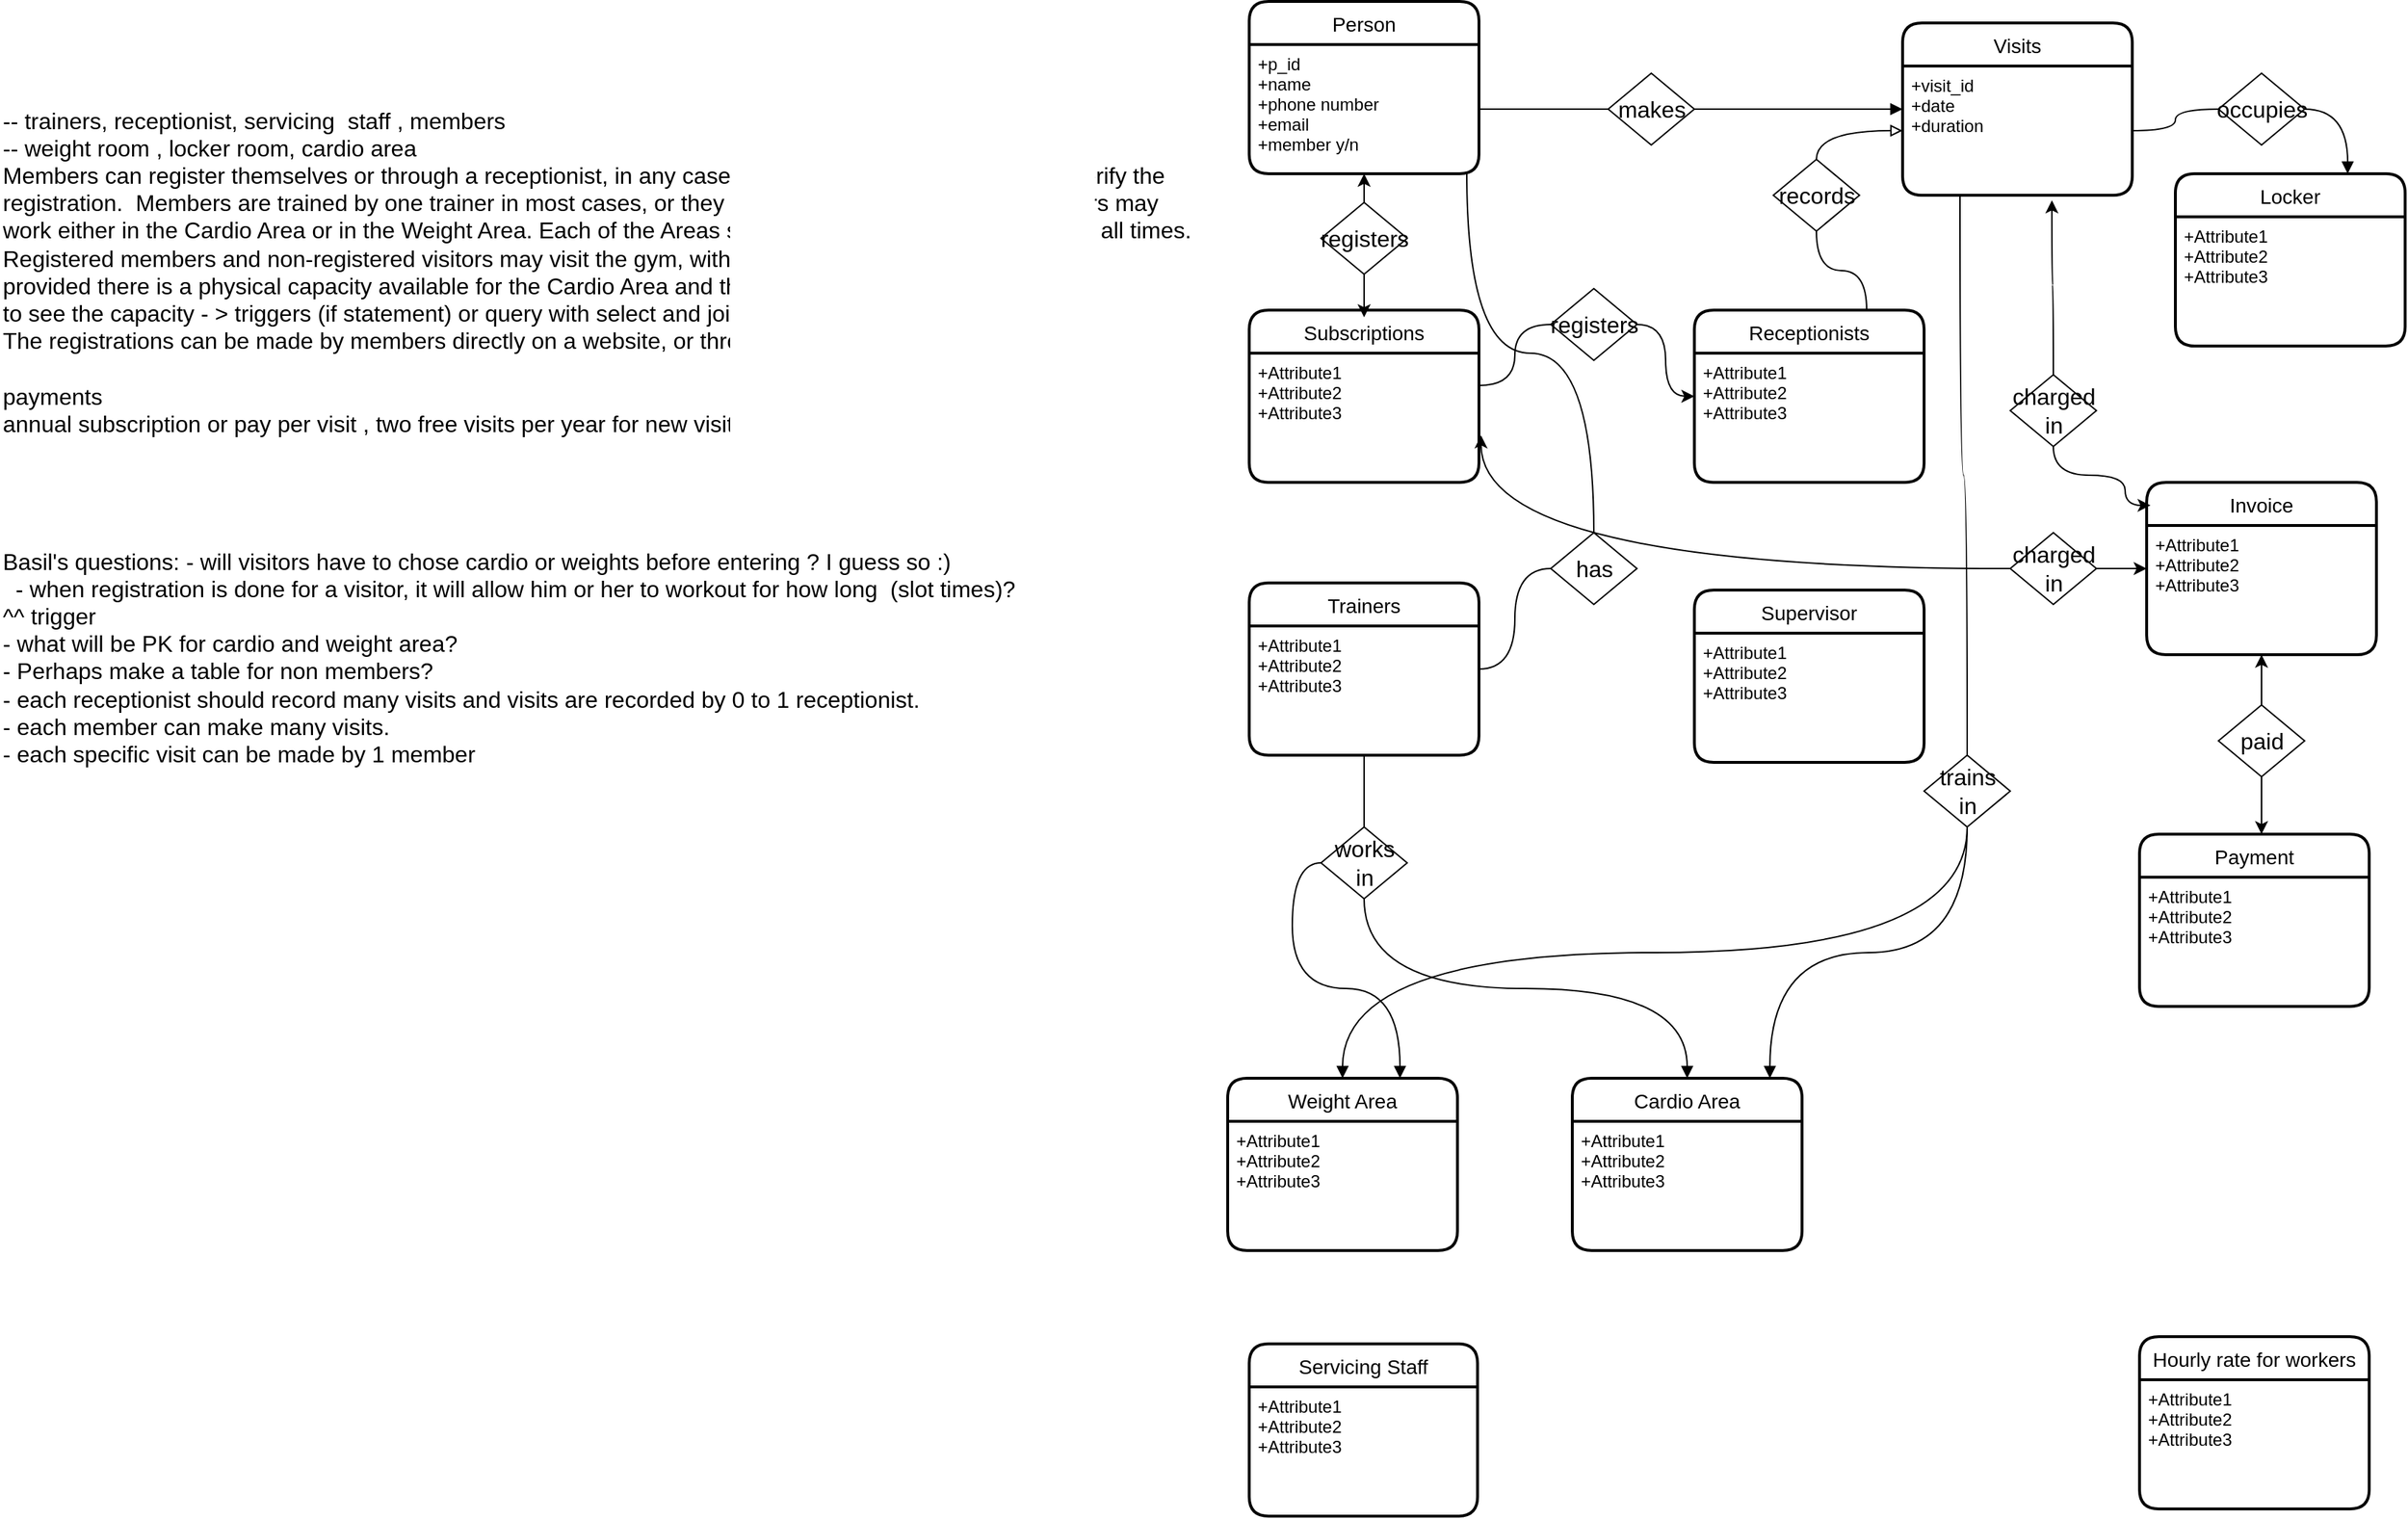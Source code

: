 <mxfile version="16.6.2" type="github">
  <diagram id="0cP2L5NapRZ2q6dpNI_G" name="Page-1">
    <mxGraphModel dx="1556" dy="3209" grid="1" gridSize="10" guides="1" tooltips="1" connect="1" arrows="1" fold="1" page="1" pageScale="1" pageWidth="850" pageHeight="1100" math="0" shadow="0">
      <root>
        <mxCell id="0" />
        <mxCell id="1" parent="0" />
        <mxCell id="_hFObNWpqlc1TxxzcIpo-1" value="&lt;br&gt;&lt;div style=&quot;font-size: 16px&quot; align=&quot;left&quot;&gt;&lt;font style=&quot;font-size: 16px&quot;&gt;&lt;br&gt;&lt;/font&gt;&lt;/div&gt;&lt;div style=&quot;font-size: 16px&quot; align=&quot;left&quot;&gt;&lt;div style=&quot;font-size: 16px&quot; align=&quot;left&quot;&gt;&lt;font style=&quot;font-size: 16px&quot;&gt;-- trainers, receptionist, servicing&amp;nbsp; staff , members&lt;br style=&quot;font-size: 16px&quot;&gt;-- weight room , locker room, cardio area&lt;/font&gt;&lt;/div&gt;&lt;div style=&quot;font-size: 16px&quot; align=&quot;left&quot;&gt;&lt;font style=&quot;font-size: 16px&quot;&gt;Members can register themselves or through a receptionist, in any case the receptionist is responsible to verify the &lt;br&gt;registration.&amp;nbsp; Members are trained by one trainer in most cases, or they can train without the trainer.&amp;nbsp; Trainers may &lt;br&gt;work either in the Cardio Area or in the Weight Area. Each of the Areas should have a Supervisor present at all times.&lt;/font&gt;&lt;/div&gt;&lt;div style=&quot;font-size: 16px&quot; align=&quot;left&quot;&gt;&lt;span&gt;Registered members and non-registered visitors may visit the gym, with or without advance reservations,&lt;/span&gt;&lt;/div&gt;&lt;div style=&quot;font-size: 16px&quot; align=&quot;left&quot;&gt;&lt;font style=&quot;font-size: 16px&quot;&gt;provided there is a physical capacity available for the Cardio Area and the Weight Area. &lt;br&gt;&lt;/font&gt;&lt;/div&gt;&lt;div style=&quot;font-size: 16px&quot; align=&quot;left&quot;&gt;&lt;font style=&quot;font-size: 16px&quot;&gt;to see the capacity - &amp;gt; triggers (if statement) or query with select and join and unity&amp;nbsp; &lt;br&gt;&lt;/font&gt;&lt;/div&gt;&lt;div style=&quot;font-size: 16px&quot; align=&quot;left&quot;&gt;&lt;font style=&quot;font-size: 16px&quot;&gt;The registrations can be made by members directly on a website, or through the receptionists &lt;br&gt;&lt;/font&gt;&lt;/div&gt;&lt;div style=&quot;font-size: 16px&quot; align=&quot;left&quot;&gt;&lt;font style=&quot;font-size: 16px&quot;&gt;&lt;br&gt;&lt;/font&gt;&lt;/div&gt;&lt;div style=&quot;font-size: 16px&quot; align=&quot;left&quot;&gt;&lt;font style=&quot;font-size: 16px&quot;&gt;payments&lt;/font&gt;&lt;/div&gt;&lt;div style=&quot;font-size: 16px&quot; align=&quot;left&quot;&gt;&lt;font style=&quot;font-size: 16px&quot;&gt;annual subscription or pay per visit , two free visits per year for new visitors &lt;br&gt;&lt;/font&gt;&lt;/div&gt;&lt;div style=&quot;font-size: 16px&quot; align=&quot;left&quot;&gt;&lt;font style=&quot;font-size: 16px&quot;&gt;&lt;br&gt;&lt;/font&gt;&lt;/div&gt;&lt;div style=&quot;font-size: 16px&quot; align=&quot;left&quot;&gt;&lt;font style=&quot;font-size: 16px&quot;&gt;&lt;br&gt;&lt;/font&gt;&lt;/div&gt;&lt;div style=&quot;font-size: 16px&quot; align=&quot;left&quot;&gt;&lt;font style=&quot;font-size: 16px&quot;&gt;&lt;br&gt;&lt;/font&gt;&lt;/div&gt;&lt;div style=&quot;font-size: 16px&quot; align=&quot;left&quot;&gt;&lt;font style=&quot;font-size: 16px&quot;&gt;&lt;br&gt;&lt;/font&gt;&lt;/div&gt;&lt;div style=&quot;font-size: 16px&quot; align=&quot;left&quot;&gt;&lt;font style=&quot;font-size: 16px&quot;&gt;Basil&#39;s questions: - will visitors have to chose cardio or weights before entering ? I guess so :)&amp;nbsp;&lt;/font&gt;&lt;/div&gt;&lt;div style=&quot;font-size: 16px&quot; align=&quot;left&quot;&gt;&lt;font style=&quot;font-size: 16px&quot;&gt;&lt;span style=&quot;white-space: pre&quot;&gt; &lt;/span&gt;&lt;span style=&quot;white-space: pre&quot;&gt; &lt;/span&gt;&lt;span style=&quot;white-space: pre&quot;&gt;-&lt;/span&gt;&amp;nbsp;when registration is done for a visitor, it will allow him or her to workout for how long&amp;nbsp; (slot times)?&lt;/font&gt;&lt;/div&gt;&lt;div style=&quot;font-size: 16px&quot; align=&quot;left&quot;&gt;&lt;font style=&quot;font-size: 16px&quot;&gt;^^ trigger&amp;nbsp;&lt;/font&gt;&lt;/div&gt;&lt;div style=&quot;font-size: 16px&quot; align=&quot;left&quot;&gt;&lt;font&gt;&lt;span style=&quot;white-space: pre&quot;&gt;- what will be PK for cardio and weight area?  &lt;/span&gt;&lt;/font&gt;&lt;/div&gt;&lt;div style=&quot;font-size: 16px&quot; align=&quot;left&quot;&gt;&lt;font&gt;&lt;span style=&quot;white-space: pre&quot;&gt;- Perhaps make a table for non members?&lt;/span&gt;&lt;/font&gt;&lt;/div&gt;&lt;div style=&quot;font-size: 16px&quot; align=&quot;left&quot;&gt;&lt;span&gt;- each receptionist should record many visits and&amp;nbsp;&lt;/span&gt;&lt;span&gt;visits are recorded by 0 to 1 receptionist.&amp;nbsp;&lt;/span&gt;&lt;/div&gt;&lt;div style=&quot;font-size: 16px&quot; align=&quot;left&quot;&gt;&lt;span&gt;- each member can make many visits.&amp;nbsp;&lt;/span&gt;&lt;/div&gt;&lt;div style=&quot;font-size: 16px&quot; align=&quot;left&quot;&gt;&lt;span&gt;- each specific visit can be made by 1 member&amp;nbsp;&lt;/span&gt;&lt;span&gt;&amp;nbsp;&lt;/span&gt;&lt;span&gt;&amp;nbsp;&lt;/span&gt;&lt;/div&gt;&lt;div style=&quot;font-size: 16px&quot; align=&quot;left&quot;&gt;&lt;font style=&quot;font-size: 16px&quot;&gt;&lt;span style=&quot;white-space: pre&quot;&gt; &lt;/span&gt;&lt;span style=&quot;white-space: pre&quot;&gt; &lt;/span&gt;&lt;span style=&quot;white-space: pre&quot;&gt; &lt;/span&gt;&lt;br&gt;&lt;/font&gt;&lt;/div&gt;&amp;nbsp;&lt;br&gt;&lt;div style=&quot;font-size: 16px&quot; align=&quot;left&quot;&gt;&lt;font style=&quot;font-size: 16px&quot;&gt;&lt;br&gt;&lt;/font&gt;&lt;/div&gt;&lt;/div&gt;&lt;div style=&quot;font-size: 16px&quot; align=&quot;left&quot;&gt;&lt;font style=&quot;font-size: 16px&quot;&gt;&lt;br&gt;&lt;/font&gt;&lt;/div&gt;" style="text;html=1;align=left;verticalAlign=middle;resizable=0;points=[];autosize=1;strokeColor=none;fillColor=none;" vertex="1" parent="1">
          <mxGeometry x="10" y="-2050" width="840" height="430" as="geometry" />
        </mxCell>
        <mxCell id="_hFObNWpqlc1TxxzcIpo-2" value="Subscriptions" style="swimlane;childLayout=stackLayout;horizontal=1;startSize=30;horizontalStack=0;rounded=1;fontSize=14;fontStyle=0;strokeWidth=2;resizeParent=0;resizeLast=1;shadow=0;dashed=0;align=center;" vertex="1" parent="1">
          <mxGeometry x="880" y="-1945" width="160" height="120" as="geometry" />
        </mxCell>
        <mxCell id="_hFObNWpqlc1TxxzcIpo-3" value="+Attribute1&#xa;+Attribute2&#xa;+Attribute3" style="align=left;strokeColor=none;fillColor=none;spacingLeft=4;fontSize=12;verticalAlign=top;resizable=0;rotatable=0;part=1;" vertex="1" parent="_hFObNWpqlc1TxxzcIpo-2">
          <mxGeometry y="30" width="160" height="90" as="geometry" />
        </mxCell>
        <mxCell id="_hFObNWpqlc1TxxzcIpo-4" value="Receptionists " style="swimlane;childLayout=stackLayout;horizontal=1;startSize=30;horizontalStack=0;rounded=1;fontSize=14;fontStyle=0;strokeWidth=2;resizeParent=0;resizeLast=1;shadow=0;dashed=0;align=center;" vertex="1" parent="1">
          <mxGeometry x="1190" y="-1945" width="160" height="120" as="geometry" />
        </mxCell>
        <mxCell id="_hFObNWpqlc1TxxzcIpo-5" value="+Attribute1&#xa;+Attribute2&#xa;+Attribute3" style="align=left;strokeColor=none;fillColor=none;spacingLeft=4;fontSize=12;verticalAlign=top;resizable=0;rotatable=0;part=1;" vertex="1" parent="_hFObNWpqlc1TxxzcIpo-4">
          <mxGeometry y="30" width="160" height="90" as="geometry" />
        </mxCell>
        <mxCell id="_hFObNWpqlc1TxxzcIpo-6" value="Trainers" style="swimlane;childLayout=stackLayout;horizontal=1;startSize=30;horizontalStack=0;rounded=1;fontSize=14;fontStyle=0;strokeWidth=2;resizeParent=0;resizeLast=1;shadow=0;dashed=0;align=center;" vertex="1" parent="1">
          <mxGeometry x="880" y="-1755" width="160" height="120" as="geometry" />
        </mxCell>
        <mxCell id="_hFObNWpqlc1TxxzcIpo-7" value="+Attribute1&#xa;+Attribute2&#xa;+Attribute3" style="align=left;strokeColor=none;fillColor=none;spacingLeft=4;fontSize=12;verticalAlign=top;resizable=0;rotatable=0;part=1;" vertex="1" parent="_hFObNWpqlc1TxxzcIpo-6">
          <mxGeometry y="30" width="160" height="90" as="geometry" />
        </mxCell>
        <mxCell id="_hFObNWpqlc1TxxzcIpo-8" value="Servicing Staff" style="swimlane;childLayout=stackLayout;horizontal=1;startSize=30;horizontalStack=0;rounded=1;fontSize=14;fontStyle=0;strokeWidth=2;resizeParent=0;resizeLast=1;shadow=0;dashed=0;align=center;" vertex="1" parent="1">
          <mxGeometry x="880" y="-1225" width="159" height="120" as="geometry" />
        </mxCell>
        <mxCell id="_hFObNWpqlc1TxxzcIpo-9" value="+Attribute1&#xa;+Attribute2&#xa;+Attribute3" style="align=left;strokeColor=none;fillColor=none;spacingLeft=4;fontSize=12;verticalAlign=top;resizable=0;rotatable=0;part=1;" vertex="1" parent="_hFObNWpqlc1TxxzcIpo-8">
          <mxGeometry y="30" width="159" height="90" as="geometry" />
        </mxCell>
        <mxCell id="_hFObNWpqlc1TxxzcIpo-10" value="Cardio Area" style="swimlane;childLayout=stackLayout;horizontal=1;startSize=30;horizontalStack=0;rounded=1;fontSize=14;fontStyle=0;strokeWidth=2;resizeParent=0;resizeLast=1;shadow=0;dashed=0;align=center;" vertex="1" parent="1">
          <mxGeometry x="1105" y="-1410" width="160" height="120" as="geometry" />
        </mxCell>
        <mxCell id="_hFObNWpqlc1TxxzcIpo-11" value="+Attribute1&#xa;+Attribute2&#xa;+Attribute3" style="align=left;strokeColor=none;fillColor=none;spacingLeft=4;fontSize=12;verticalAlign=top;resizable=0;rotatable=0;part=1;" vertex="1" parent="_hFObNWpqlc1TxxzcIpo-10">
          <mxGeometry y="30" width="160" height="90" as="geometry" />
        </mxCell>
        <mxCell id="_hFObNWpqlc1TxxzcIpo-12" value="Locker " style="swimlane;childLayout=stackLayout;horizontal=1;startSize=30;horizontalStack=0;rounded=1;fontSize=14;fontStyle=0;strokeWidth=2;resizeParent=0;resizeLast=1;shadow=0;dashed=0;align=center;" vertex="1" parent="1">
          <mxGeometry x="1525" y="-2040" width="160" height="120" as="geometry" />
        </mxCell>
        <mxCell id="_hFObNWpqlc1TxxzcIpo-13" value="+Attribute1&#xa;+Attribute2&#xa;+Attribute3" style="align=left;strokeColor=none;fillColor=none;spacingLeft=4;fontSize=12;verticalAlign=top;resizable=0;rotatable=0;part=1;" vertex="1" parent="_hFObNWpqlc1TxxzcIpo-12">
          <mxGeometry y="30" width="160" height="90" as="geometry" />
        </mxCell>
        <mxCell id="_hFObNWpqlc1TxxzcIpo-14" value="Weight Area" style="swimlane;childLayout=stackLayout;horizontal=1;startSize=30;horizontalStack=0;rounded=1;fontSize=14;fontStyle=0;strokeWidth=2;resizeParent=0;resizeLast=1;shadow=0;dashed=0;align=center;" vertex="1" parent="1">
          <mxGeometry x="865" y="-1410" width="160" height="120" as="geometry" />
        </mxCell>
        <mxCell id="_hFObNWpqlc1TxxzcIpo-15" value="+Attribute1&#xa;+Attribute2&#xa;+Attribute3" style="align=left;strokeColor=none;fillColor=none;spacingLeft=4;fontSize=12;verticalAlign=top;resizable=0;rotatable=0;part=1;" vertex="1" parent="_hFObNWpqlc1TxxzcIpo-14">
          <mxGeometry y="30" width="160" height="90" as="geometry" />
        </mxCell>
        <mxCell id="_hFObNWpqlc1TxxzcIpo-16" style="edgeStyle=orthogonalEdgeStyle;rounded=0;orthogonalLoop=1;jettySize=auto;html=1;fontSize=16;endArrow=none;endFill=0;curved=1;entryX=1;entryY=0.25;entryDx=0;entryDy=0;" edge="1" parent="1" source="_hFObNWpqlc1TxxzcIpo-18" target="_hFObNWpqlc1TxxzcIpo-3">
          <mxGeometry relative="1" as="geometry" />
        </mxCell>
        <mxCell id="_hFObNWpqlc1TxxzcIpo-17" style="edgeStyle=orthogonalEdgeStyle;rounded=0;orthogonalLoop=1;jettySize=auto;html=1;fontSize=16;curved=1;" edge="1" parent="1" source="_hFObNWpqlc1TxxzcIpo-18" target="_hFObNWpqlc1TxxzcIpo-4">
          <mxGeometry relative="1" as="geometry" />
        </mxCell>
        <mxCell id="_hFObNWpqlc1TxxzcIpo-18" value="registers" style="shape=rhombus;html=1;dashed=0;whitespace=wrap;perimeter=rhombusPerimeter;fontSize=16;" vertex="1" parent="1">
          <mxGeometry x="1090" y="-1960" width="60" height="50" as="geometry" />
        </mxCell>
        <mxCell id="_hFObNWpqlc1TxxzcIpo-19" style="edgeStyle=orthogonalEdgeStyle;rounded=0;orthogonalLoop=1;jettySize=auto;html=1;entryX=0.947;entryY=0.997;entryDx=0;entryDy=0;fontSize=16;endArrow=none;endFill=0;curved=1;exitX=0.5;exitY=0;exitDx=0;exitDy=0;entryPerimeter=0;" edge="1" parent="1" source="_hFObNWpqlc1TxxzcIpo-21" target="_hFObNWpqlc1TxxzcIpo-50">
          <mxGeometry relative="1" as="geometry" />
        </mxCell>
        <mxCell id="_hFObNWpqlc1TxxzcIpo-20" style="edgeStyle=orthogonalEdgeStyle;rounded=0;orthogonalLoop=1;jettySize=auto;html=1;fontSize=16;endArrow=none;endFill=0;curved=1;" edge="1" parent="1" source="_hFObNWpqlc1TxxzcIpo-21" target="_hFObNWpqlc1TxxzcIpo-6">
          <mxGeometry relative="1" as="geometry" />
        </mxCell>
        <mxCell id="_hFObNWpqlc1TxxzcIpo-21" value="has" style="shape=rhombus;html=1;dashed=0;whitespace=wrap;perimeter=rhombusPerimeter;fontSize=16;" vertex="1" parent="1">
          <mxGeometry x="1090" y="-1790" width="60" height="50" as="geometry" />
        </mxCell>
        <mxCell id="_hFObNWpqlc1TxxzcIpo-22" style="edgeStyle=orthogonalEdgeStyle;curved=1;rounded=0;orthogonalLoop=1;jettySize=auto;html=1;entryX=0.5;entryY=1;entryDx=0;entryDy=0;fontSize=16;startArrow=none;startFill=0;endArrow=none;endFill=0;" edge="1" parent="1" source="_hFObNWpqlc1TxxzcIpo-24" target="_hFObNWpqlc1TxxzcIpo-7">
          <mxGeometry relative="1" as="geometry" />
        </mxCell>
        <mxCell id="_hFObNWpqlc1TxxzcIpo-23" style="edgeStyle=orthogonalEdgeStyle;curved=1;rounded=0;orthogonalLoop=1;jettySize=auto;html=1;exitX=0.5;exitY=1;exitDx=0;exitDy=0;entryX=0.5;entryY=0;entryDx=0;entryDy=0;fontSize=16;startArrow=none;startFill=0;endArrow=block;endFill=1;" edge="1" parent="1" source="_hFObNWpqlc1TxxzcIpo-24" target="_hFObNWpqlc1TxxzcIpo-10">
          <mxGeometry relative="1" as="geometry" />
        </mxCell>
        <mxCell id="_hFObNWpqlc1TxxzcIpo-24" value="&lt;div&gt;works &lt;br&gt;&lt;/div&gt;&lt;div&gt;in&lt;/div&gt;" style="shape=rhombus;html=1;dashed=0;whitespace=wrap;perimeter=rhombusPerimeter;fontSize=16;" vertex="1" parent="1">
          <mxGeometry x="930" y="-1585" width="60" height="50" as="geometry" />
        </mxCell>
        <mxCell id="_hFObNWpqlc1TxxzcIpo-25" style="edgeStyle=orthogonalEdgeStyle;curved=1;rounded=0;orthogonalLoop=1;jettySize=auto;html=1;fontSize=16;startArrow=none;startFill=0;endArrow=block;endFill=1;entryX=0.75;entryY=0;entryDx=0;entryDy=0;exitX=0;exitY=0.5;exitDx=0;exitDy=0;" edge="1" parent="1" source="_hFObNWpqlc1TxxzcIpo-24" target="_hFObNWpqlc1TxxzcIpo-14">
          <mxGeometry relative="1" as="geometry">
            <mxPoint x="1105" y="-1450" as="sourcePoint" />
            <mxPoint x="995" y="-1420" as="targetPoint" />
          </mxGeometry>
        </mxCell>
        <mxCell id="_hFObNWpqlc1TxxzcIpo-26" style="edgeStyle=orthogonalEdgeStyle;curved=1;rounded=0;orthogonalLoop=1;jettySize=auto;html=1;entryX=1;entryY=0.5;entryDx=0;entryDy=0;fontSize=16;startArrow=none;startFill=0;endArrow=none;endFill=0;" edge="1" parent="1" source="_hFObNWpqlc1TxxzcIpo-28" target="_hFObNWpqlc1TxxzcIpo-50">
          <mxGeometry relative="1" as="geometry" />
        </mxCell>
        <mxCell id="_hFObNWpqlc1TxxzcIpo-27" style="edgeStyle=orthogonalEdgeStyle;curved=1;rounded=0;orthogonalLoop=1;jettySize=auto;html=1;entryX=0;entryY=0.5;entryDx=0;entryDy=0;fontSize=16;startArrow=none;startFill=0;endArrow=block;endFill=1;exitX=1;exitY=0.5;exitDx=0;exitDy=0;" edge="1" parent="1" source="_hFObNWpqlc1TxxzcIpo-28" target="_hFObNWpqlc1TxxzcIpo-29">
          <mxGeometry relative="1" as="geometry" />
        </mxCell>
        <mxCell id="_hFObNWpqlc1TxxzcIpo-28" value="makes" style="shape=rhombus;html=1;dashed=0;whitespace=wrap;perimeter=rhombusPerimeter;fontSize=16;" vertex="1" parent="1">
          <mxGeometry x="1130" y="-2110" width="60" height="50" as="geometry" />
        </mxCell>
        <mxCell id="_hFObNWpqlc1TxxzcIpo-29" value="Visits" style="swimlane;childLayout=stackLayout;horizontal=1;startSize=30;horizontalStack=0;rounded=1;fontSize=14;fontStyle=0;strokeWidth=2;resizeParent=0;resizeLast=1;shadow=0;dashed=0;align=center;" vertex="1" parent="1">
          <mxGeometry x="1335" y="-2145" width="160" height="120" as="geometry" />
        </mxCell>
        <mxCell id="_hFObNWpqlc1TxxzcIpo-30" value="+visit_id&#xa;+date&#xa;+duration" style="align=left;strokeColor=none;fillColor=none;spacingLeft=4;fontSize=12;verticalAlign=top;resizable=0;rotatable=0;part=1;" vertex="1" parent="_hFObNWpqlc1TxxzcIpo-29">
          <mxGeometry y="30" width="160" height="90" as="geometry" />
        </mxCell>
        <mxCell id="_hFObNWpqlc1TxxzcIpo-31" value="" style="edgeStyle=orthogonalEdgeStyle;curved=1;rounded=0;orthogonalLoop=1;jettySize=auto;html=1;fontSize=16;startArrow=none;startFill=0;endArrow=block;endFill=1;entryX=0.75;entryY=0;entryDx=0;entryDy=0;exitX=1;exitY=0.5;exitDx=0;exitDy=0;" edge="1" parent="1" source="_hFObNWpqlc1TxxzcIpo-33" target="_hFObNWpqlc1TxxzcIpo-12">
          <mxGeometry relative="1" as="geometry" />
        </mxCell>
        <mxCell id="_hFObNWpqlc1TxxzcIpo-32" style="rounded=0;orthogonalLoop=1;jettySize=auto;html=1;entryX=1;entryY=0.5;entryDx=0;entryDy=0;fontSize=16;startArrow=none;startFill=0;endArrow=none;endFill=0;exitX=0;exitY=0.5;exitDx=0;exitDy=0;edgeStyle=orthogonalEdgeStyle;curved=1;" edge="1" parent="1" source="_hFObNWpqlc1TxxzcIpo-33" target="_hFObNWpqlc1TxxzcIpo-30">
          <mxGeometry relative="1" as="geometry" />
        </mxCell>
        <mxCell id="_hFObNWpqlc1TxxzcIpo-33" value="occupies " style="shape=rhombus;html=1;dashed=0;whitespace=wrap;perimeter=rhombusPerimeter;fontSize=16;" vertex="1" parent="1">
          <mxGeometry x="1555" y="-2110" width="60" height="50" as="geometry" />
        </mxCell>
        <mxCell id="_hFObNWpqlc1TxxzcIpo-34" style="edgeStyle=orthogonalEdgeStyle;curved=1;rounded=0;orthogonalLoop=1;jettySize=auto;html=1;fontSize=16;startArrow=none;startFill=0;endArrow=none;endFill=0;entryX=0.25;entryY=1;entryDx=0;entryDy=0;" edge="1" parent="1" source="_hFObNWpqlc1TxxzcIpo-37" target="_hFObNWpqlc1TxxzcIpo-30">
          <mxGeometry relative="1" as="geometry">
            <mxPoint x="1395" y="-1755" as="targetPoint" />
          </mxGeometry>
        </mxCell>
        <mxCell id="_hFObNWpqlc1TxxzcIpo-35" style="edgeStyle=orthogonalEdgeStyle;curved=1;rounded=0;orthogonalLoop=1;jettySize=auto;html=1;fontSize=16;startArrow=none;startFill=0;endArrow=block;endFill=1;exitX=0.5;exitY=1;exitDx=0;exitDy=0;" edge="1" parent="1" source="_hFObNWpqlc1TxxzcIpo-37" target="_hFObNWpqlc1TxxzcIpo-14">
          <mxGeometry relative="1" as="geometry" />
        </mxCell>
        <mxCell id="_hFObNWpqlc1TxxzcIpo-36" style="edgeStyle=orthogonalEdgeStyle;curved=1;rounded=0;orthogonalLoop=1;jettySize=auto;html=1;entryX=0.86;entryY=0;entryDx=0;entryDy=0;fontSize=16;startArrow=none;startFill=0;endArrow=block;endFill=1;exitX=0.5;exitY=1;exitDx=0;exitDy=0;entryPerimeter=0;" edge="1" parent="1" source="_hFObNWpqlc1TxxzcIpo-37" target="_hFObNWpqlc1TxxzcIpo-10">
          <mxGeometry relative="1" as="geometry" />
        </mxCell>
        <mxCell id="_hFObNWpqlc1TxxzcIpo-37" value="&lt;div&gt;trains &lt;br&gt;&lt;/div&gt;&lt;div&gt;in&lt;/div&gt;" style="shape=rhombus;html=1;dashed=0;whitespace=wrap;perimeter=rhombusPerimeter;fontSize=16;" vertex="1" parent="1">
          <mxGeometry x="1350" y="-1635" width="60" height="50" as="geometry" />
        </mxCell>
        <mxCell id="_hFObNWpqlc1TxxzcIpo-38" value="" style="edgeStyle=orthogonalEdgeStyle;curved=1;rounded=0;orthogonalLoop=1;jettySize=auto;html=1;fontSize=16;startArrow=none;startFill=0;endArrow=none;endFill=0;entryX=0.75;entryY=0;entryDx=0;entryDy=0;" edge="1" parent="1" source="_hFObNWpqlc1TxxzcIpo-40" target="_hFObNWpqlc1TxxzcIpo-4">
          <mxGeometry relative="1" as="geometry" />
        </mxCell>
        <mxCell id="_hFObNWpqlc1TxxzcIpo-39" value="" style="edgeStyle=orthogonalEdgeStyle;curved=1;rounded=0;orthogonalLoop=1;jettySize=auto;html=1;fontSize=16;startArrow=none;startFill=0;endArrow=block;endFill=0;entryX=0;entryY=0.5;entryDx=0;entryDy=0;exitX=0.5;exitY=0;exitDx=0;exitDy=0;" edge="1" parent="1" source="_hFObNWpqlc1TxxzcIpo-40" target="_hFObNWpqlc1TxxzcIpo-30">
          <mxGeometry relative="1" as="geometry" />
        </mxCell>
        <mxCell id="_hFObNWpqlc1TxxzcIpo-40" value="records" style="shape=rhombus;html=1;dashed=0;whitespace=wrap;perimeter=rhombusPerimeter;fontSize=16;" vertex="1" parent="1">
          <mxGeometry x="1245" y="-2050" width="60" height="50" as="geometry" />
        </mxCell>
        <mxCell id="_hFObNWpqlc1TxxzcIpo-41" value="Supervisor " style="swimlane;childLayout=stackLayout;horizontal=1;startSize=30;horizontalStack=0;rounded=1;fontSize=14;fontStyle=0;strokeWidth=2;resizeParent=0;resizeLast=1;shadow=0;dashed=0;align=center;" vertex="1" parent="1">
          <mxGeometry x="1190" y="-1750" width="160" height="120" as="geometry" />
        </mxCell>
        <mxCell id="_hFObNWpqlc1TxxzcIpo-42" value="+Attribute1&#xa;+Attribute2&#xa;+Attribute3" style="align=left;strokeColor=none;fillColor=none;spacingLeft=4;fontSize=12;verticalAlign=top;resizable=0;rotatable=0;part=1;" vertex="1" parent="_hFObNWpqlc1TxxzcIpo-41">
          <mxGeometry y="30" width="160" height="90" as="geometry" />
        </mxCell>
        <mxCell id="_hFObNWpqlc1TxxzcIpo-43" value="Invoice " style="swimlane;childLayout=stackLayout;horizontal=1;startSize=30;horizontalStack=0;rounded=1;fontSize=14;fontStyle=0;strokeWidth=2;resizeParent=0;resizeLast=1;shadow=0;dashed=0;align=center;" vertex="1" parent="1">
          <mxGeometry x="1505" y="-1825" width="160" height="120" as="geometry" />
        </mxCell>
        <mxCell id="_hFObNWpqlc1TxxzcIpo-44" value="+Attribute1&#xa;+Attribute2&#xa;+Attribute3" style="align=left;strokeColor=none;fillColor=none;spacingLeft=4;fontSize=12;verticalAlign=top;resizable=0;rotatable=0;part=1;" vertex="1" parent="_hFObNWpqlc1TxxzcIpo-43">
          <mxGeometry y="30" width="160" height="90" as="geometry" />
        </mxCell>
        <mxCell id="_hFObNWpqlc1TxxzcIpo-45" value="Payment" style="swimlane;childLayout=stackLayout;horizontal=1;startSize=30;horizontalStack=0;rounded=1;fontSize=14;fontStyle=0;strokeWidth=2;resizeParent=0;resizeLast=1;shadow=0;dashed=0;align=center;" vertex="1" parent="1">
          <mxGeometry x="1500" y="-1580" width="160" height="120" as="geometry" />
        </mxCell>
        <mxCell id="_hFObNWpqlc1TxxzcIpo-46" value="+Attribute1&#xa;+Attribute2&#xa;+Attribute3" style="align=left;strokeColor=none;fillColor=none;spacingLeft=4;fontSize=12;verticalAlign=top;resizable=0;rotatable=0;part=1;" vertex="1" parent="_hFObNWpqlc1TxxzcIpo-45">
          <mxGeometry y="30" width="160" height="90" as="geometry" />
        </mxCell>
        <mxCell id="_hFObNWpqlc1TxxzcIpo-47" value="Hourly rate for workers" style="swimlane;childLayout=stackLayout;horizontal=1;startSize=30;horizontalStack=0;rounded=1;fontSize=14;fontStyle=0;strokeWidth=2;resizeParent=0;resizeLast=1;shadow=0;dashed=0;align=center;" vertex="1" parent="1">
          <mxGeometry x="1500" y="-1230" width="160" height="120" as="geometry" />
        </mxCell>
        <mxCell id="_hFObNWpqlc1TxxzcIpo-48" value="+Attribute1&#xa;+Attribute2&#xa;+Attribute3" style="align=left;strokeColor=none;fillColor=none;spacingLeft=4;fontSize=12;verticalAlign=top;resizable=0;rotatable=0;part=1;" vertex="1" parent="_hFObNWpqlc1TxxzcIpo-47">
          <mxGeometry y="30" width="160" height="90" as="geometry" />
        </mxCell>
        <mxCell id="_hFObNWpqlc1TxxzcIpo-49" value="Person" style="swimlane;childLayout=stackLayout;horizontal=1;startSize=30;horizontalStack=0;rounded=1;fontSize=14;fontStyle=0;strokeWidth=2;resizeParent=0;resizeLast=1;shadow=0;dashed=0;align=center;" vertex="1" parent="1">
          <mxGeometry x="880" y="-2160" width="160" height="120" as="geometry" />
        </mxCell>
        <mxCell id="_hFObNWpqlc1TxxzcIpo-50" value="+p_id&#xa;+name&#xa;+phone number&#xa;+email&#xa;+member y/n" style="align=left;strokeColor=none;fillColor=none;spacingLeft=4;fontSize=12;verticalAlign=top;resizable=0;rotatable=0;part=1;" vertex="1" parent="_hFObNWpqlc1TxxzcIpo-49">
          <mxGeometry y="30" width="160" height="90" as="geometry" />
        </mxCell>
        <mxCell id="_hFObNWpqlc1TxxzcIpo-52" value="" style="edgeStyle=orthogonalEdgeStyle;rounded=0;orthogonalLoop=1;jettySize=auto;html=1;" edge="1" parent="1" source="_hFObNWpqlc1TxxzcIpo-51" target="_hFObNWpqlc1TxxzcIpo-50">
          <mxGeometry relative="1" as="geometry" />
        </mxCell>
        <mxCell id="_hFObNWpqlc1TxxzcIpo-55" value="" style="edgeStyle=orthogonalEdgeStyle;rounded=0;orthogonalLoop=1;jettySize=auto;html=1;" edge="1" parent="1" source="_hFObNWpqlc1TxxzcIpo-51">
          <mxGeometry relative="1" as="geometry">
            <mxPoint x="960" y="-1940" as="targetPoint" />
          </mxGeometry>
        </mxCell>
        <mxCell id="_hFObNWpqlc1TxxzcIpo-51" value="registers" style="shape=rhombus;html=1;dashed=0;whitespace=wrap;perimeter=rhombusPerimeter;fontSize=16;" vertex="1" parent="1">
          <mxGeometry x="930" y="-2020" width="60" height="50" as="geometry" />
        </mxCell>
        <mxCell id="_hFObNWpqlc1TxxzcIpo-65" style="edgeStyle=orthogonalEdgeStyle;curved=1;rounded=0;orthogonalLoop=1;jettySize=auto;html=1;entryX=0.65;entryY=1.039;entryDx=0;entryDy=0;entryPerimeter=0;" edge="1" parent="1" source="_hFObNWpqlc1TxxzcIpo-58" target="_hFObNWpqlc1TxxzcIpo-30">
          <mxGeometry relative="1" as="geometry" />
        </mxCell>
        <mxCell id="_hFObNWpqlc1TxxzcIpo-66" style="edgeStyle=orthogonalEdgeStyle;curved=1;rounded=0;orthogonalLoop=1;jettySize=auto;html=1;entryX=0.017;entryY=0.133;entryDx=0;entryDy=0;entryPerimeter=0;exitX=0.5;exitY=1;exitDx=0;exitDy=0;" edge="1" parent="1" source="_hFObNWpqlc1TxxzcIpo-58" target="_hFObNWpqlc1TxxzcIpo-43">
          <mxGeometry relative="1" as="geometry">
            <Array as="points">
              <mxPoint x="1440" y="-1830" />
              <mxPoint x="1490" y="-1830" />
              <mxPoint x="1490" y="-1809" />
            </Array>
          </mxGeometry>
        </mxCell>
        <mxCell id="_hFObNWpqlc1TxxzcIpo-58" value="&lt;div&gt;charged &lt;br&gt;&lt;/div&gt;&lt;div&gt;in&lt;/div&gt;" style="shape=rhombus;html=1;dashed=0;whitespace=wrap;perimeter=rhombusPerimeter;fontSize=16;" vertex="1" parent="1">
          <mxGeometry x="1410" y="-1900" width="60" height="50" as="geometry" />
        </mxCell>
        <mxCell id="_hFObNWpqlc1TxxzcIpo-60" style="edgeStyle=orthogonalEdgeStyle;curved=1;rounded=0;orthogonalLoop=1;jettySize=auto;html=1;entryX=1.009;entryY=0.636;entryDx=0;entryDy=0;entryPerimeter=0;" edge="1" parent="1" source="_hFObNWpqlc1TxxzcIpo-59" target="_hFObNWpqlc1TxxzcIpo-3">
          <mxGeometry relative="1" as="geometry" />
        </mxCell>
        <mxCell id="_hFObNWpqlc1TxxzcIpo-61" style="edgeStyle=orthogonalEdgeStyle;curved=1;rounded=0;orthogonalLoop=1;jettySize=auto;html=1;entryX=0;entryY=0.5;entryDx=0;entryDy=0;" edge="1" parent="1" source="_hFObNWpqlc1TxxzcIpo-59" target="_hFObNWpqlc1TxxzcIpo-43">
          <mxGeometry relative="1" as="geometry" />
        </mxCell>
        <mxCell id="_hFObNWpqlc1TxxzcIpo-59" value="&lt;div&gt;charged &lt;br&gt;&lt;/div&gt;&lt;div&gt;in&lt;/div&gt;" style="shape=rhombus;html=1;dashed=0;whitespace=wrap;perimeter=rhombusPerimeter;fontSize=16;" vertex="1" parent="1">
          <mxGeometry x="1410" y="-1790" width="60" height="50" as="geometry" />
        </mxCell>
        <mxCell id="_hFObNWpqlc1TxxzcIpo-63" value="" style="edgeStyle=orthogonalEdgeStyle;curved=1;rounded=0;orthogonalLoop=1;jettySize=auto;html=1;" edge="1" parent="1" source="_hFObNWpqlc1TxxzcIpo-62" target="_hFObNWpqlc1TxxzcIpo-44">
          <mxGeometry relative="1" as="geometry" />
        </mxCell>
        <mxCell id="_hFObNWpqlc1TxxzcIpo-64" value="" style="edgeStyle=orthogonalEdgeStyle;curved=1;rounded=0;orthogonalLoop=1;jettySize=auto;html=1;" edge="1" parent="1" source="_hFObNWpqlc1TxxzcIpo-62">
          <mxGeometry relative="1" as="geometry">
            <mxPoint x="1585" y="-1580" as="targetPoint" />
          </mxGeometry>
        </mxCell>
        <mxCell id="_hFObNWpqlc1TxxzcIpo-62" value="paid" style="shape=rhombus;html=1;dashed=0;whitespace=wrap;perimeter=rhombusPerimeter;fontSize=16;" vertex="1" parent="1">
          <mxGeometry x="1555" y="-1670" width="60" height="50" as="geometry" />
        </mxCell>
      </root>
    </mxGraphModel>
  </diagram>
</mxfile>

